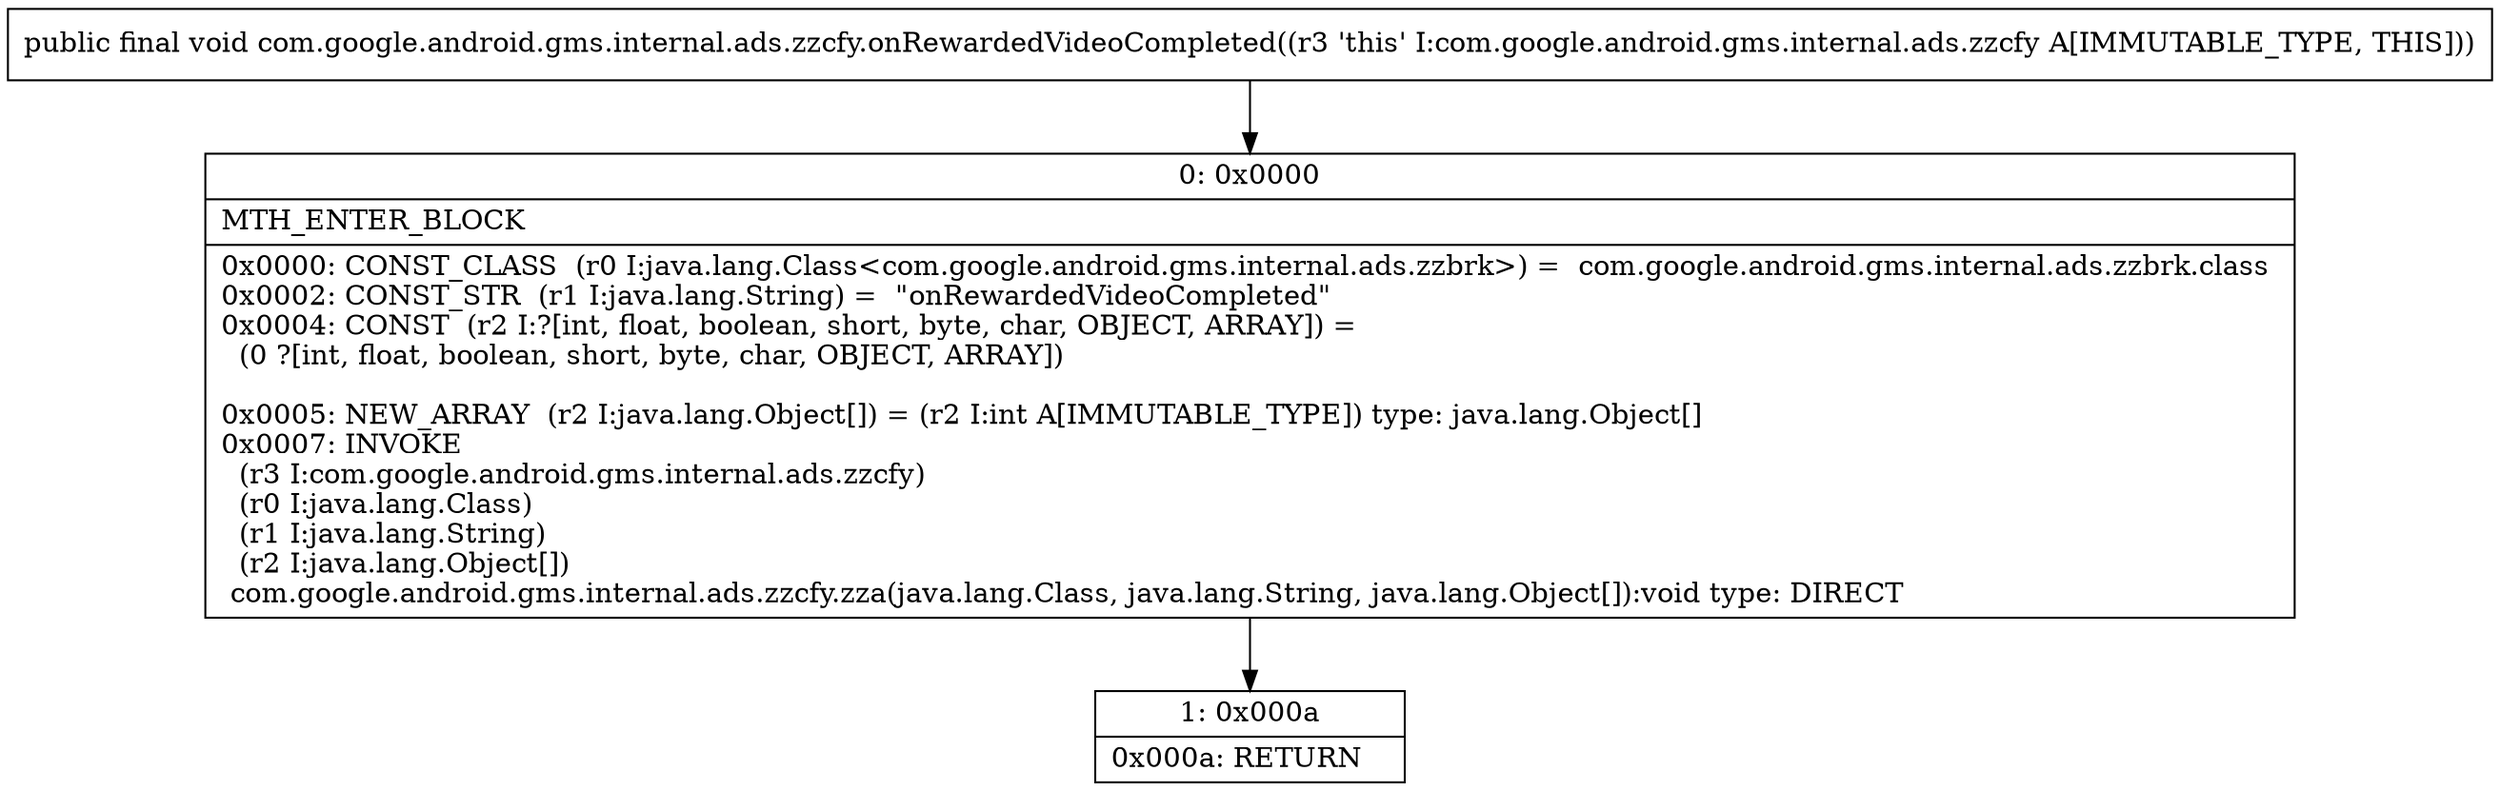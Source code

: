 digraph "CFG forcom.google.android.gms.internal.ads.zzcfy.onRewardedVideoCompleted()V" {
Node_0 [shape=record,label="{0\:\ 0x0000|MTH_ENTER_BLOCK\l|0x0000: CONST_CLASS  (r0 I:java.lang.Class\<com.google.android.gms.internal.ads.zzbrk\>) =  com.google.android.gms.internal.ads.zzbrk.class \l0x0002: CONST_STR  (r1 I:java.lang.String) =  \"onRewardedVideoCompleted\" \l0x0004: CONST  (r2 I:?[int, float, boolean, short, byte, char, OBJECT, ARRAY]) = \l  (0 ?[int, float, boolean, short, byte, char, OBJECT, ARRAY])\l \l0x0005: NEW_ARRAY  (r2 I:java.lang.Object[]) = (r2 I:int A[IMMUTABLE_TYPE]) type: java.lang.Object[] \l0x0007: INVOKE  \l  (r3 I:com.google.android.gms.internal.ads.zzcfy)\l  (r0 I:java.lang.Class)\l  (r1 I:java.lang.String)\l  (r2 I:java.lang.Object[])\l com.google.android.gms.internal.ads.zzcfy.zza(java.lang.Class, java.lang.String, java.lang.Object[]):void type: DIRECT \l}"];
Node_1 [shape=record,label="{1\:\ 0x000a|0x000a: RETURN   \l}"];
MethodNode[shape=record,label="{public final void com.google.android.gms.internal.ads.zzcfy.onRewardedVideoCompleted((r3 'this' I:com.google.android.gms.internal.ads.zzcfy A[IMMUTABLE_TYPE, THIS])) }"];
MethodNode -> Node_0;
Node_0 -> Node_1;
}

